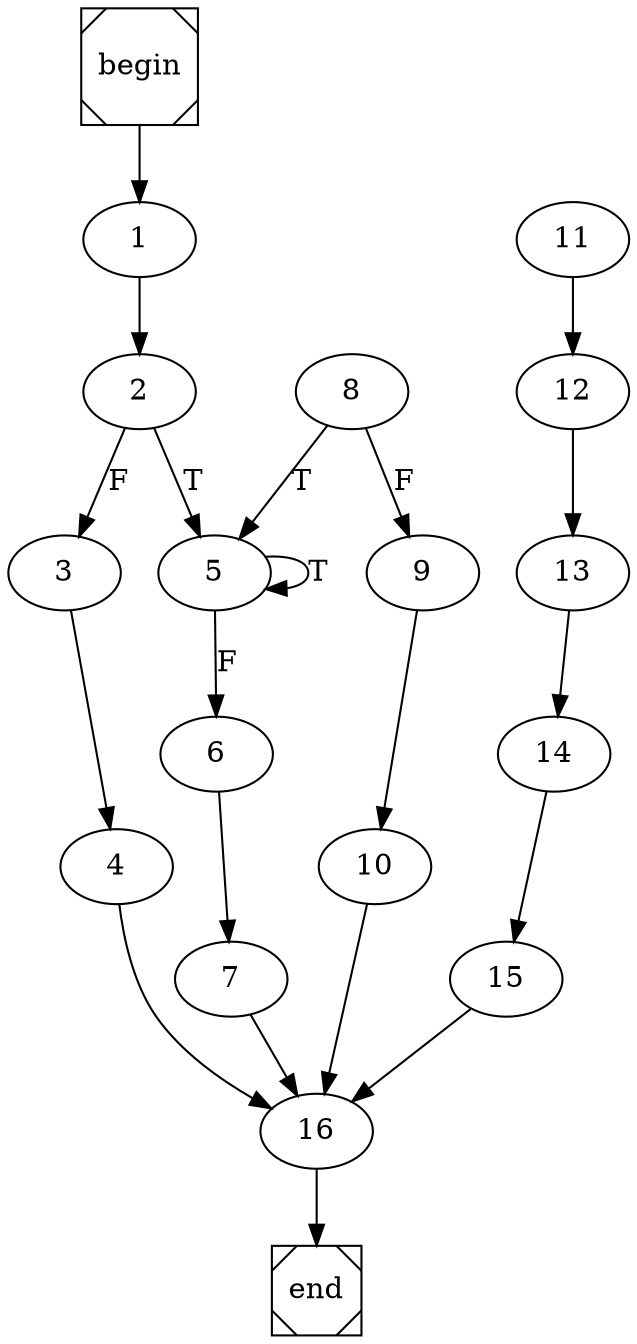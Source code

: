 digraph cfg {
	begin [shape=Msquare];
	end [shape=Msquare];
	begin -> 1;	1 -> 2;	2 -> 5[label=T];	2 -> 3[label=F];	3 -> 4;	4 -> 16;	5 -> 5[label=T];	5 -> 6[label=F];	6 -> 7;	7 -> 16;	8 -> 5[label=T];	8 -> 9[label=F];	9 -> 10;	10 -> 16;	11 -> 12;	12 -> 13;	13 -> 14;	14 -> 15;	15 -> 16;	16 -> end;}

